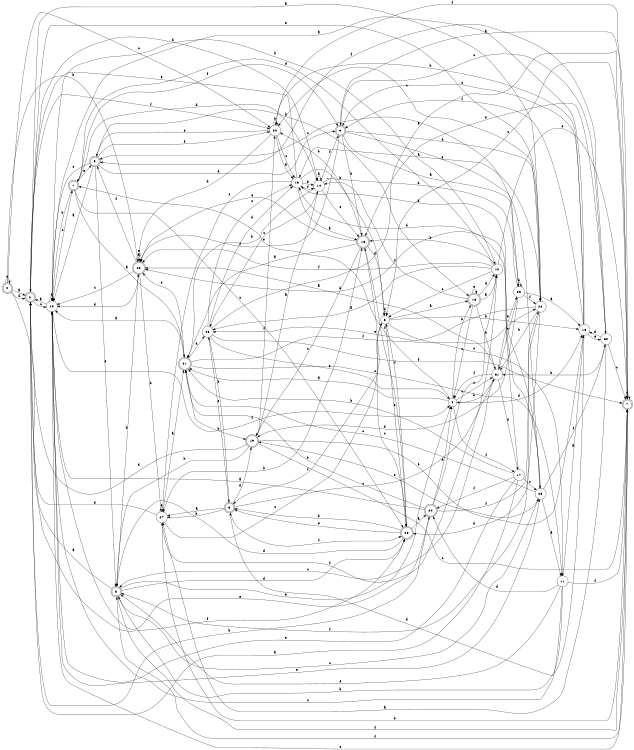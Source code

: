 digraph n26_8 {
__start0 [label="" shape="none"];

rankdir=LR;
size="8,5";

s0 [style="rounded,filled", color="black", fillcolor="white" shape="doublecircle", label="0"];
s1 [style="rounded,filled", color="black", fillcolor="white" shape="doublecircle", label="1"];
s2 [style="rounded,filled", color="black", fillcolor="white" shape="doublecircle", label="2"];
s3 [style="rounded,filled", color="black", fillcolor="white" shape="doublecircle", label="3"];
s4 [style="filled", color="black", fillcolor="white" shape="circle", label="4"];
s5 [style="rounded,filled", color="black", fillcolor="white" shape="doublecircle", label="5"];
s6 [style="filled", color="black", fillcolor="white" shape="circle", label="6"];
s7 [style="rounded,filled", color="black", fillcolor="white" shape="doublecircle", label="7"];
s8 [style="rounded,filled", color="black", fillcolor="white" shape="doublecircle", label="8"];
s9 [style="rounded,filled", color="black", fillcolor="white" shape="doublecircle", label="9"];
s10 [style="filled", color="black", fillcolor="white" shape="circle", label="10"];
s11 [style="filled", color="black", fillcolor="white" shape="circle", label="11"];
s12 [style="filled", color="black", fillcolor="white" shape="circle", label="12"];
s13 [style="rounded,filled", color="black", fillcolor="white" shape="doublecircle", label="13"];
s14 [style="filled", color="black", fillcolor="white" shape="circle", label="14"];
s15 [style="filled", color="black", fillcolor="white" shape="circle", label="15"];
s16 [style="rounded,filled", color="black", fillcolor="white" shape="doublecircle", label="16"];
s17 [style="filled", color="black", fillcolor="white" shape="circle", label="17"];
s18 [style="filled", color="black", fillcolor="white" shape="circle", label="18"];
s19 [style="rounded,filled", color="black", fillcolor="white" shape="doublecircle", label="19"];
s20 [style="filled", color="black", fillcolor="white" shape="circle", label="20"];
s21 [style="rounded,filled", color="black", fillcolor="white" shape="doublecircle", label="21"];
s22 [style="filled", color="black", fillcolor="white" shape="circle", label="22"];
s23 [style="rounded,filled", color="black", fillcolor="white" shape="doublecircle", label="23"];
s24 [style="rounded,filled", color="black", fillcolor="white" shape="doublecircle", label="24"];
s25 [style="filled", color="black", fillcolor="white" shape="circle", label="25"];
s26 [style="filled", color="black", fillcolor="white" shape="circle", label="26"];
s27 [style="filled", color="black", fillcolor="white" shape="circle", label="27"];
s28 [style="rounded,filled", color="black", fillcolor="white" shape="doublecircle", label="28"];
s29 [style="filled", color="black", fillcolor="white" shape="circle", label="29"];
s30 [style="filled", color="black", fillcolor="white" shape="circle", label="30"];
s31 [style="filled", color="black", fillcolor="white" shape="circle", label="31"];
s0 -> s2 [label="a"];
s0 -> s28 [label="b"];
s0 -> s20 [label="c"];
s0 -> s2 [label="d"];
s0 -> s0 [label="e"];
s0 -> s23 [label="f"];
s1 -> s21 [label="a"];
s1 -> s10 [label="b"];
s1 -> s23 [label="c"];
s1 -> s14 [label="d"];
s1 -> s5 [label="e"];
s1 -> s9 [label="f"];
s2 -> s22 [label="a"];
s2 -> s24 [label="b"];
s2 -> s10 [label="c"];
s2 -> s14 [label="d"];
s2 -> s22 [label="e"];
s2 -> s20 [label="f"];
s3 -> s27 [label="a"];
s3 -> s27 [label="b"];
s3 -> s31 [label="c"];
s3 -> s19 [label="d"];
s3 -> s26 [label="e"];
s3 -> s23 [label="f"];
s4 -> s21 [label="a"];
s4 -> s16 [label="b"];
s4 -> s31 [label="c"];
s4 -> s18 [label="d"];
s4 -> s1 [label="e"];
s4 -> s17 [label="f"];
s5 -> s10 [label="a"];
s5 -> s16 [label="b"];
s5 -> s10 [label="c"];
s5 -> s9 [label="d"];
s5 -> s8 [label="e"];
s5 -> s20 [label="f"];
s6 -> s16 [label="a"];
s6 -> s18 [label="b"];
s6 -> s11 [label="c"];
s6 -> s6 [label="d"];
s6 -> s23 [label="e"];
s6 -> s3 [label="f"];
s7 -> s9 [label="a"];
s7 -> s27 [label="b"];
s7 -> s6 [label="c"];
s7 -> s7 [label="d"];
s7 -> s10 [label="e"];
s7 -> s8 [label="f"];
s8 -> s2 [label="a"];
s8 -> s28 [label="b"];
s8 -> s25 [label="c"];
s8 -> s23 [label="d"];
s8 -> s4 [label="e"];
s8 -> s7 [label="f"];
s9 -> s29 [label="a"];
s9 -> s13 [label="b"];
s9 -> s30 [label="c"];
s9 -> s22 [label="d"];
s9 -> s25 [label="e"];
s9 -> s28 [label="f"];
s10 -> s2 [label="a"];
s10 -> s12 [label="b"];
s10 -> s1 [label="c"];
s10 -> s10 [label="d"];
s10 -> s25 [label="e"];
s10 -> s4 [label="f"];
s11 -> s18 [label="a"];
s11 -> s8 [label="b"];
s11 -> s10 [label="c"];
s11 -> s24 [label="d"];
s11 -> s8 [label="e"];
s11 -> s7 [label="f"];
s12 -> s26 [label="a"];
s12 -> s13 [label="b"];
s12 -> s6 [label="c"];
s12 -> s1 [label="d"];
s12 -> s7 [label="e"];
s12 -> s28 [label="f"];
s13 -> s21 [label="a"];
s13 -> s20 [label="b"];
s13 -> s19 [label="c"];
s13 -> s6 [label="d"];
s13 -> s28 [label="e"];
s13 -> s23 [label="f"];
s14 -> s14 [label="a"];
s14 -> s21 [label="b"];
s14 -> s26 [label="c"];
s14 -> s29 [label="d"];
s14 -> s13 [label="e"];
s14 -> s9 [label="f"];
s15 -> s13 [label="a"];
s15 -> s6 [label="b"];
s15 -> s27 [label="c"];
s15 -> s14 [label="d"];
s15 -> s2 [label="e"];
s15 -> s14 [label="f"];
s16 -> s12 [label="a"];
s16 -> s31 [label="b"];
s16 -> s4 [label="c"];
s16 -> s12 [label="d"];
s16 -> s16 [label="e"];
s16 -> s14 [label="f"];
s17 -> s2 [label="a"];
s17 -> s21 [label="b"];
s17 -> s25 [label="c"];
s17 -> s15 [label="d"];
s17 -> s10 [label="e"];
s17 -> s24 [label="f"];
s18 -> s10 [label="a"];
s18 -> s20 [label="b"];
s18 -> s9 [label="c"];
s18 -> s3 [label="d"];
s18 -> s30 [label="e"];
s18 -> s9 [label="f"];
s19 -> s14 [label="a"];
s19 -> s8 [label="b"];
s19 -> s7 [label="c"];
s19 -> s2 [label="d"];
s19 -> s18 [label="e"];
s19 -> s20 [label="f"];
s20 -> s15 [label="a"];
s20 -> s20 [label="b"];
s20 -> s15 [label="c"];
s20 -> s28 [label="d"];
s20 -> s5 [label="e"];
s20 -> s7 [label="f"];
s21 -> s10 [label="a"];
s21 -> s19 [label="b"];
s21 -> s11 [label="c"];
s21 -> s26 [label="d"];
s21 -> s28 [label="e"];
s21 -> s22 [label="f"];
s22 -> s15 [label="a"];
s22 -> s31 [label="b"];
s22 -> s20 [label="c"];
s22 -> s23 [label="d"];
s22 -> s26 [label="e"];
s22 -> s8 [label="f"];
s23 -> s24 [label="a"];
s23 -> s3 [label="b"];
s23 -> s13 [label="c"];
s23 -> s8 [label="d"];
s23 -> s3 [label="e"];
s23 -> s6 [label="f"];
s24 -> s10 [label="a"];
s24 -> s21 [label="b"];
s24 -> s12 [label="c"];
s24 -> s4 [label="d"];
s24 -> s10 [label="e"];
s24 -> s22 [label="f"];
s25 -> s11 [label="a"];
s25 -> s28 [label="b"];
s25 -> s21 [label="c"];
s25 -> s15 [label="d"];
s25 -> s19 [label="e"];
s25 -> s30 [label="f"];
s26 -> s7 [label="a"];
s26 -> s3 [label="b"];
s26 -> s15 [label="c"];
s26 -> s15 [label="d"];
s26 -> s4 [label="e"];
s26 -> s7 [label="f"];
s27 -> s21 [label="a"];
s27 -> s13 [label="b"];
s27 -> s6 [label="c"];
s27 -> s2 [label="d"];
s27 -> s27 [label="e"];
s27 -> s12 [label="f"];
s28 -> s28 [label="a"];
s28 -> s27 [label="b"];
s28 -> s10 [label="c"];
s28 -> s10 [label="d"];
s28 -> s28 [label="e"];
s28 -> s5 [label="f"];
s29 -> s18 [label="a"];
s29 -> s29 [label="b"];
s29 -> s5 [label="c"];
s29 -> s19 [label="d"];
s29 -> s31 [label="e"];
s29 -> s22 [label="f"];
s30 -> s27 [label="a"];
s30 -> s31 [label="b"];
s30 -> s7 [label="c"];
s30 -> s18 [label="d"];
s30 -> s13 [label="e"];
s30 -> s5 [label="f"];
s31 -> s28 [label="a"];
s31 -> s4 [label="b"];
s31 -> s8 [label="c"];
s31 -> s17 [label="d"];
s31 -> s29 [label="e"];
s31 -> s4 [label="f"];

}